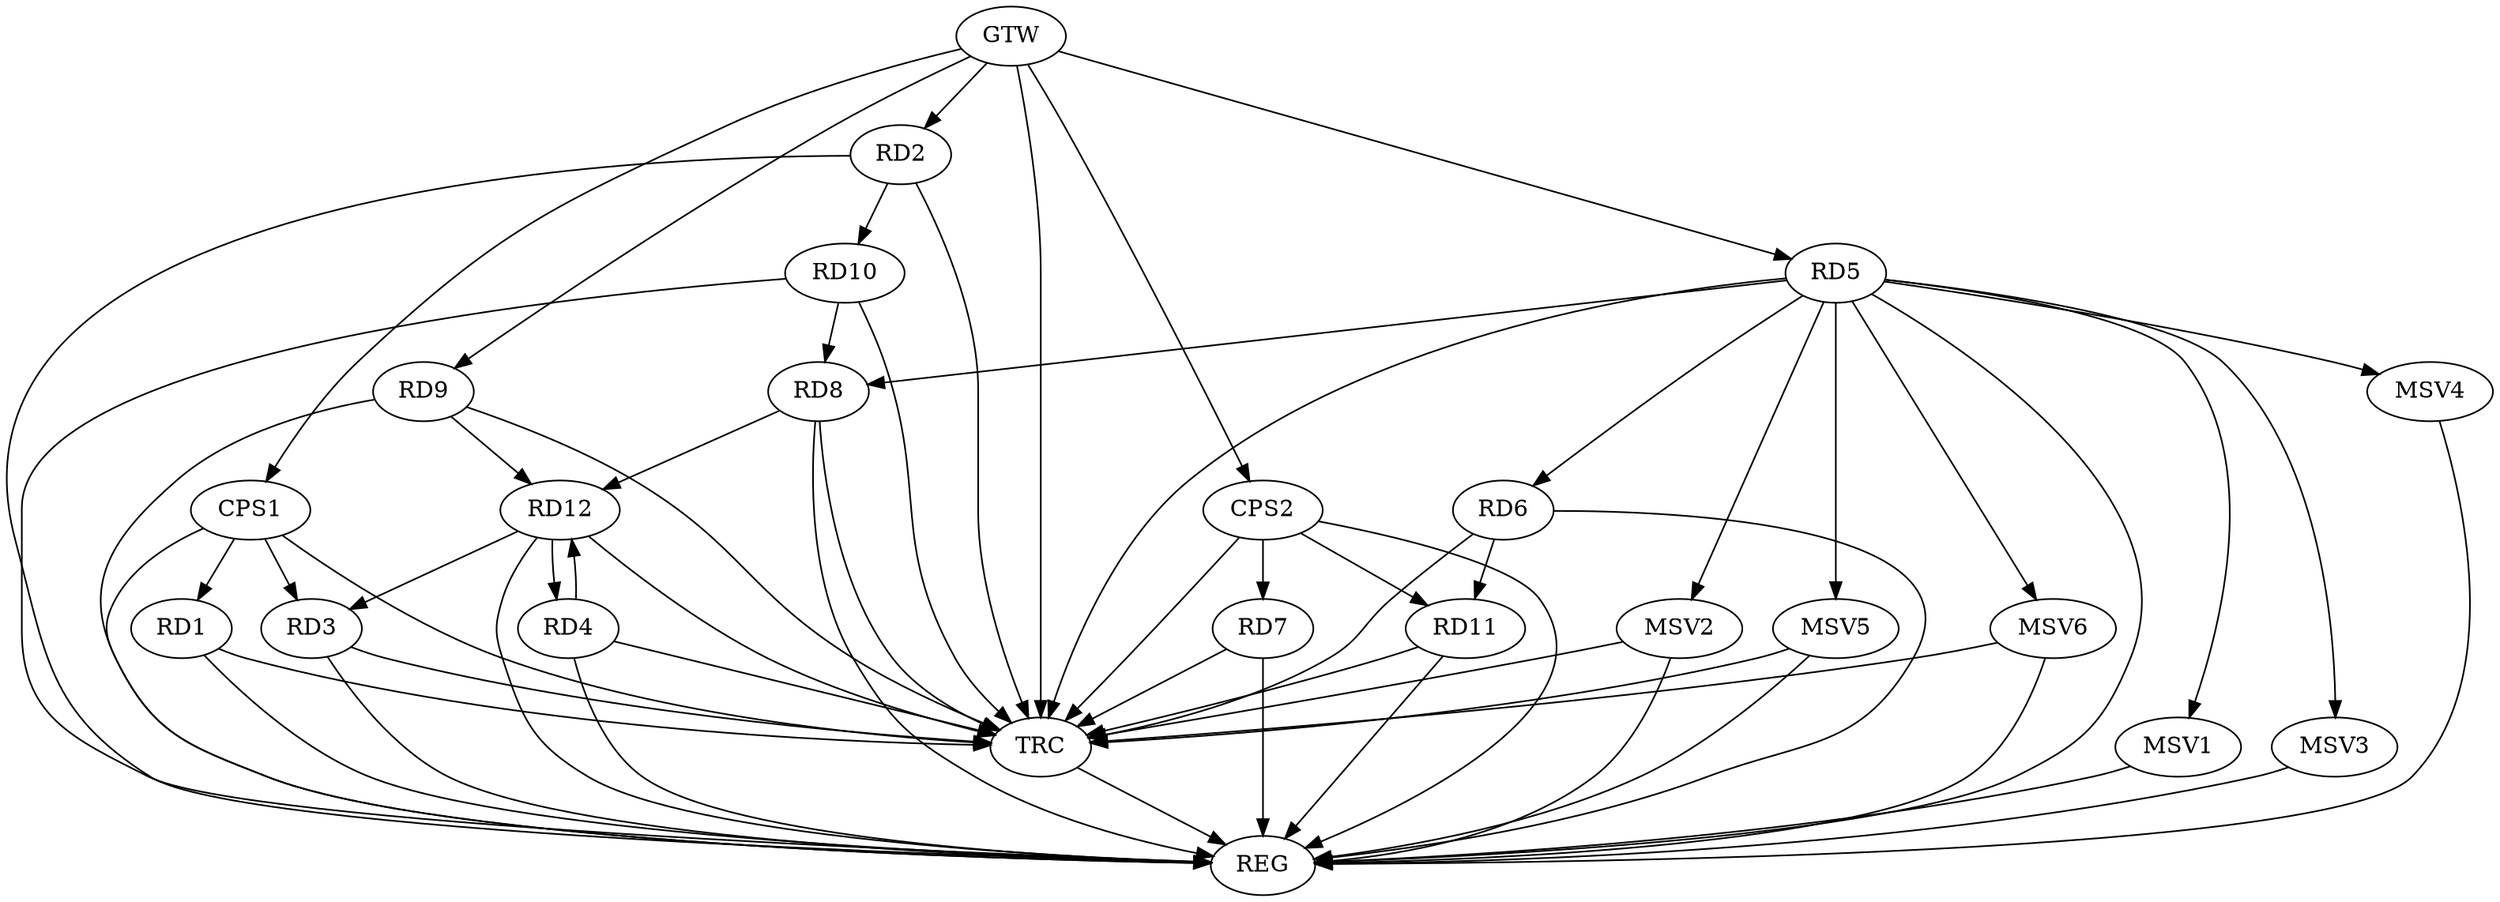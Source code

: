 strict digraph G {
  RD1 [ label="RD1" ];
  RD2 [ label="RD2" ];
  RD3 [ label="RD3" ];
  RD4 [ label="RD4" ];
  RD5 [ label="RD5" ];
  RD6 [ label="RD6" ];
  RD7 [ label="RD7" ];
  RD8 [ label="RD8" ];
  RD9 [ label="RD9" ];
  RD10 [ label="RD10" ];
  RD11 [ label="RD11" ];
  RD12 [ label="RD12" ];
  CPS1 [ label="CPS1" ];
  CPS2 [ label="CPS2" ];
  GTW [ label="GTW" ];
  REG [ label="REG" ];
  TRC [ label="TRC" ];
  MSV1 [ label="MSV1" ];
  MSV2 [ label="MSV2" ];
  MSV3 [ label="MSV3" ];
  MSV4 [ label="MSV4" ];
  MSV5 [ label="MSV5" ];
  MSV6 [ label="MSV6" ];
  RD2 -> RD10;
  RD12 -> RD3;
  RD4 -> RD12;
  RD12 -> RD4;
  RD5 -> RD6;
  RD5 -> RD8;
  RD6 -> RD11;
  RD10 -> RD8;
  RD8 -> RD12;
  RD9 -> RD12;
  CPS1 -> RD1;
  CPS1 -> RD3;
  CPS2 -> RD7;
  CPS2 -> RD11;
  GTW -> RD2;
  GTW -> RD5;
  GTW -> RD9;
  GTW -> CPS1;
  GTW -> CPS2;
  RD1 -> REG;
  RD2 -> REG;
  RD3 -> REG;
  RD4 -> REG;
  RD5 -> REG;
  RD6 -> REG;
  RD7 -> REG;
  RD8 -> REG;
  RD9 -> REG;
  RD10 -> REG;
  RD11 -> REG;
  RD12 -> REG;
  CPS1 -> REG;
  CPS2 -> REG;
  RD1 -> TRC;
  RD2 -> TRC;
  RD3 -> TRC;
  RD4 -> TRC;
  RD5 -> TRC;
  RD6 -> TRC;
  RD7 -> TRC;
  RD8 -> TRC;
  RD9 -> TRC;
  RD10 -> TRC;
  RD11 -> TRC;
  RD12 -> TRC;
  CPS1 -> TRC;
  CPS2 -> TRC;
  GTW -> TRC;
  TRC -> REG;
  RD5 -> MSV1;
  MSV1 -> REG;
  RD5 -> MSV2;
  MSV2 -> REG;
  MSV2 -> TRC;
  RD5 -> MSV3;
  MSV3 -> REG;
  RD5 -> MSV4;
  MSV4 -> REG;
  RD5 -> MSV5;
  MSV5 -> REG;
  MSV5 -> TRC;
  RD5 -> MSV6;
  MSV6 -> REG;
  MSV6 -> TRC;
}
